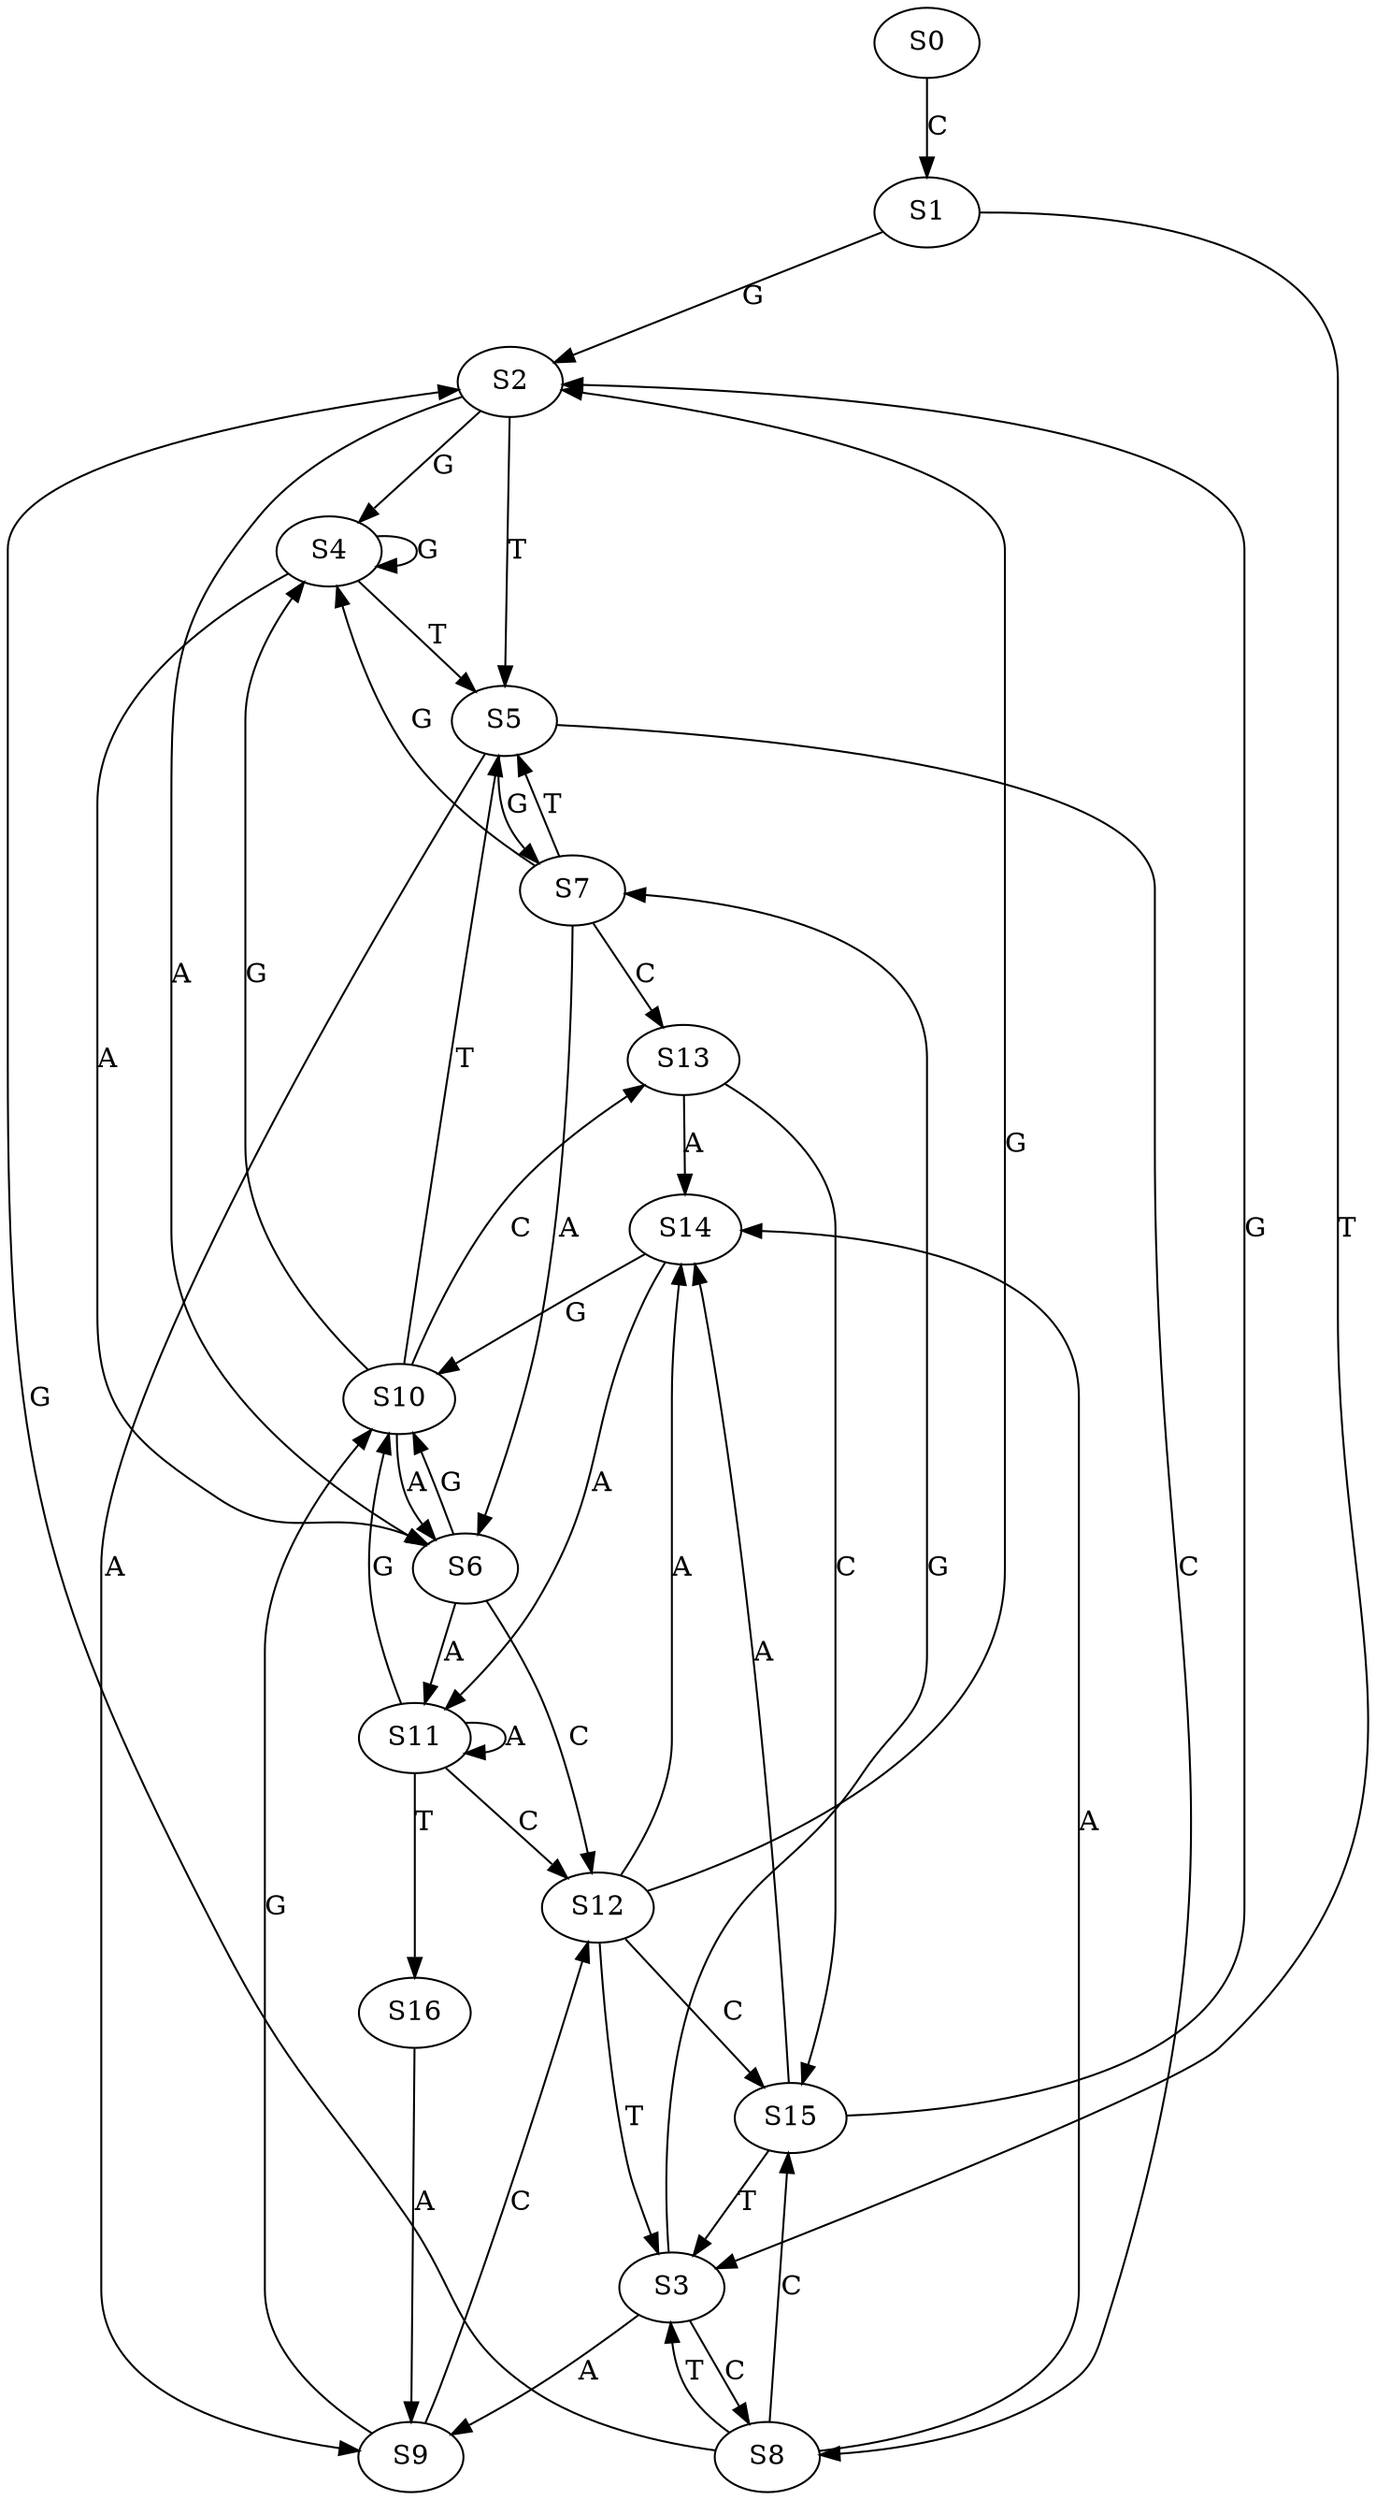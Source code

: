 strict digraph  {
	S0 -> S1 [ label = C ];
	S1 -> S2 [ label = G ];
	S1 -> S3 [ label = T ];
	S2 -> S4 [ label = G ];
	S2 -> S5 [ label = T ];
	S2 -> S6 [ label = A ];
	S3 -> S7 [ label = G ];
	S3 -> S8 [ label = C ];
	S3 -> S9 [ label = A ];
	S4 -> S6 [ label = A ];
	S4 -> S5 [ label = T ];
	S4 -> S4 [ label = G ];
	S5 -> S9 [ label = A ];
	S5 -> S8 [ label = C ];
	S5 -> S7 [ label = G ];
	S6 -> S10 [ label = G ];
	S6 -> S11 [ label = A ];
	S6 -> S12 [ label = C ];
	S7 -> S6 [ label = A ];
	S7 -> S5 [ label = T ];
	S7 -> S4 [ label = G ];
	S7 -> S13 [ label = C ];
	S8 -> S3 [ label = T ];
	S8 -> S2 [ label = G ];
	S8 -> S14 [ label = A ];
	S8 -> S15 [ label = C ];
	S9 -> S10 [ label = G ];
	S9 -> S12 [ label = C ];
	S10 -> S5 [ label = T ];
	S10 -> S4 [ label = G ];
	S10 -> S6 [ label = A ];
	S10 -> S13 [ label = C ];
	S11 -> S16 [ label = T ];
	S11 -> S12 [ label = C ];
	S11 -> S10 [ label = G ];
	S11 -> S11 [ label = A ];
	S12 -> S14 [ label = A ];
	S12 -> S15 [ label = C ];
	S12 -> S3 [ label = T ];
	S12 -> S2 [ label = G ];
	S13 -> S15 [ label = C ];
	S13 -> S14 [ label = A ];
	S14 -> S10 [ label = G ];
	S14 -> S11 [ label = A ];
	S15 -> S14 [ label = A ];
	S15 -> S3 [ label = T ];
	S15 -> S2 [ label = G ];
	S16 -> S9 [ label = A ];
}
